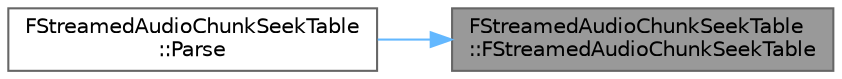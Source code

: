 digraph "FStreamedAudioChunkSeekTable::FStreamedAudioChunkSeekTable"
{
 // INTERACTIVE_SVG=YES
 // LATEX_PDF_SIZE
  bgcolor="transparent";
  edge [fontname=Helvetica,fontsize=10,labelfontname=Helvetica,labelfontsize=10];
  node [fontname=Helvetica,fontsize=10,shape=box,height=0.2,width=0.4];
  rankdir="RL";
  Node1 [id="Node000001",label="FStreamedAudioChunkSeekTable\l::FStreamedAudioChunkSeekTable",height=0.2,width=0.4,color="gray40", fillcolor="grey60", style="filled", fontcolor="black",tooltip="Construct a seek-table."];
  Node1 -> Node2 [id="edge1_Node000001_Node000002",dir="back",color="steelblue1",style="solid",tooltip=" "];
  Node2 [id="Node000002",label="FStreamedAudioChunkSeekTable\l::Parse",height=0.2,width=0.4,color="grey40", fillcolor="white", style="filled",URL="$d0/dc3/classFStreamedAudioChunkSeekTable.html#aae75209035495331a35722c88a02005c",tooltip="Parse a seek-table from memory."];
}
